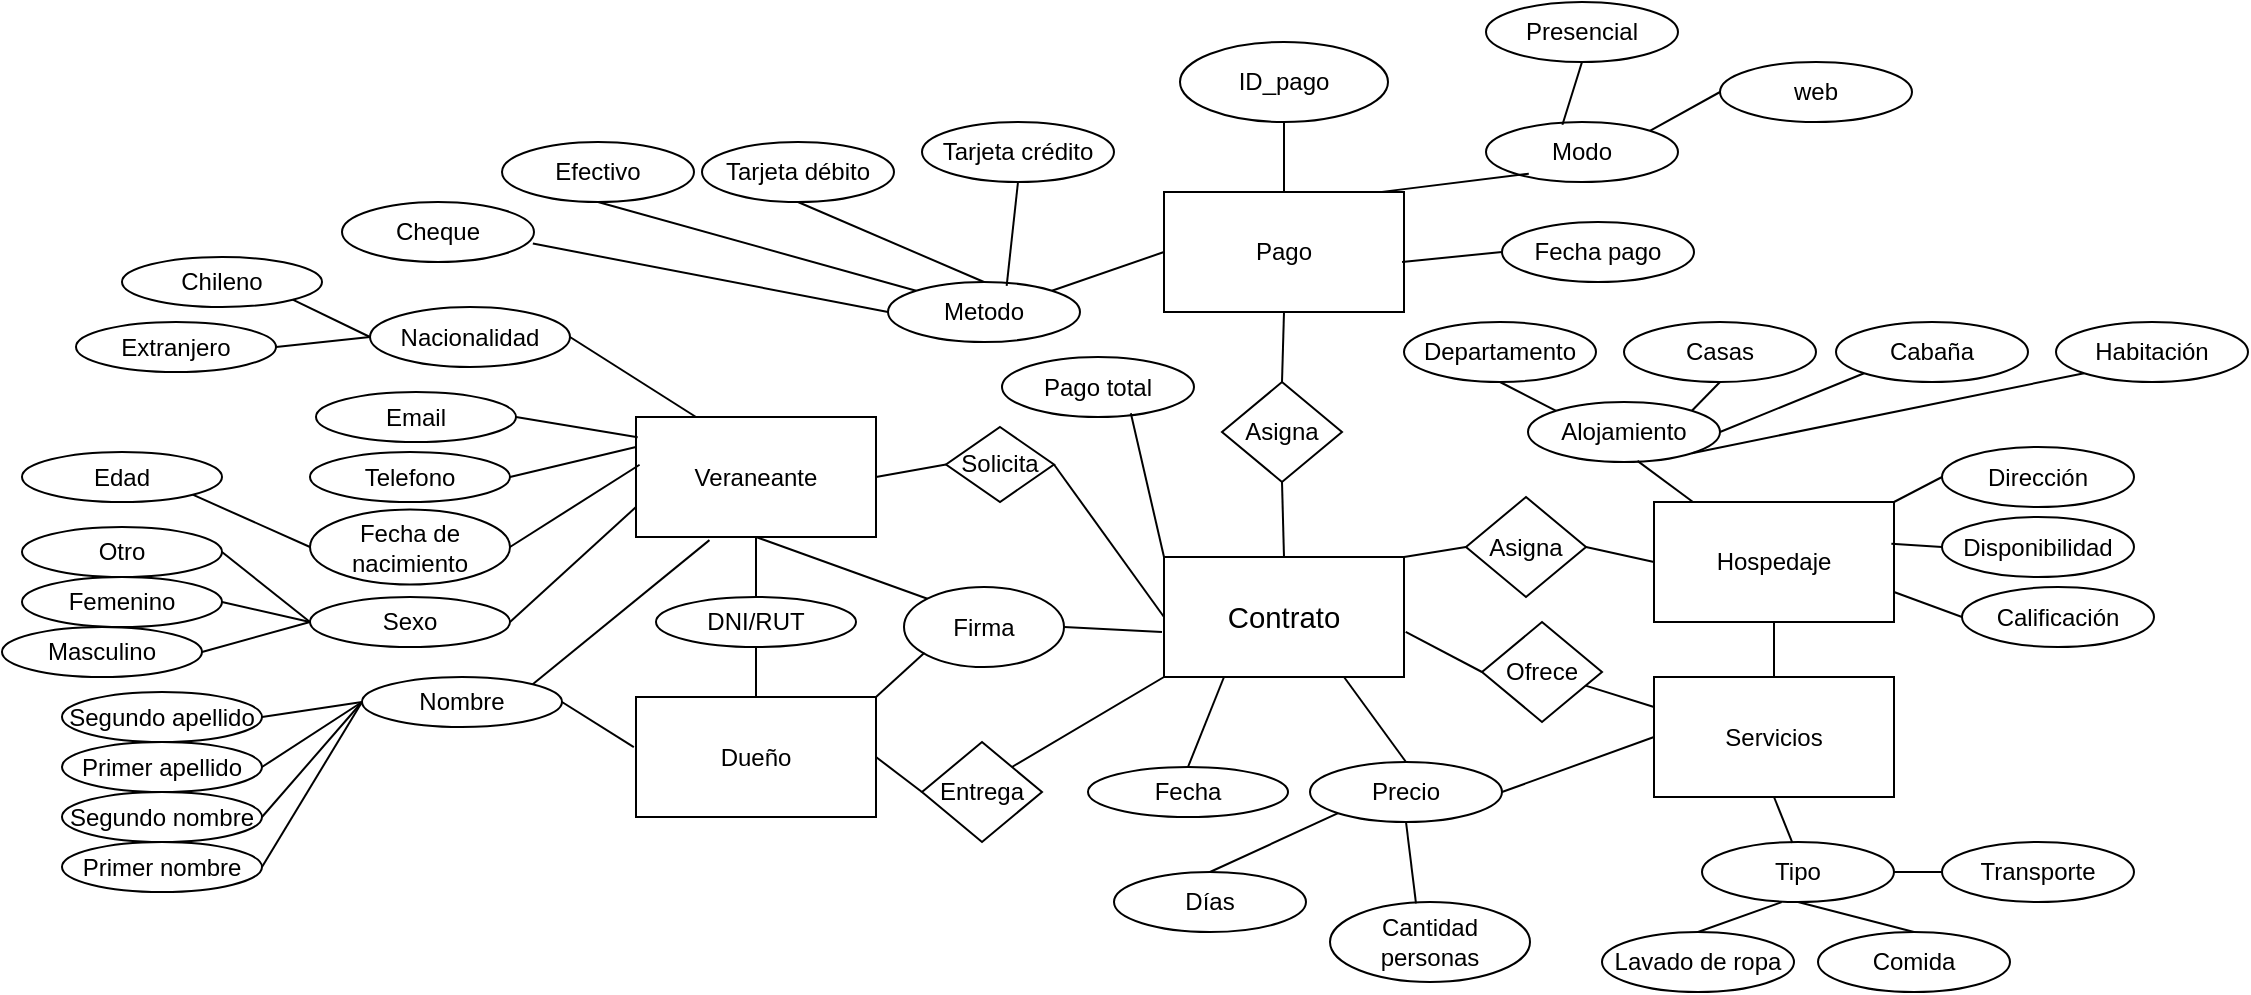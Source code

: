 <mxfile version="26.1.1">
  <diagram name="Página-1" id="SNzUYq9Q8vWgqlopcvq2">
    <mxGraphModel dx="2529" dy="628" grid="1" gridSize="10" guides="1" tooltips="1" connect="1" arrows="1" fold="1" page="1" pageScale="1" pageWidth="1169" pageHeight="827" math="0" shadow="0">
      <root>
        <mxCell id="0" />
        <mxCell id="1" parent="0" />
        <mxCell id="_hSAicKiYVdYiuDHShI0-1" value="Dueño" style="rounded=0;whiteSpace=wrap;html=1;" parent="1" vertex="1">
          <mxGeometry x="187" y="532.5" width="120" height="60" as="geometry" />
        </mxCell>
        <mxCell id="_hSAicKiYVdYiuDHShI0-2" value="&lt;span style=&quot;accent-color: auto; place-content: normal; place-items: normal; place-self: auto; alignment-baseline: auto; anchor-name: none; anchor-scope: none; animation: 0s ease 0s 1 normal none running none; animation-composition: replace; app-region: none; appearance: none; aspect-ratio: auto; backdrop-filter: none; backface-visibility: visible; background: none 0% 0% / auto repeat scroll padding-box border-box rgba(0, 0, 0, 0); background-blend-mode: normal; baseline-shift: 0px; baseline-source: auto; border-image: none 100% / 1 / 0 stretch; border-color: rgb(0, 0, 0); border-collapse: separate; border-end-end-radius: 0px; border-end-start-radius: 0px; border-width: 0px; border-style: none; border-spacing: 0px; border-start-end-radius: 0px; border-start-start-radius: 0px; border-radius: 0px; inset: auto; box-decoration-break: slice; box-shadow: none; box-sizing: content-box; break-after: auto; break-before: auto; break-inside: auto; buffered-rendering: auto; caption-side: top; caret-color: rgb(0, 0, 0); clear: none; clip: auto; clip-path: none; clip-rule: nonzero; color-interpolation: srgb; color-interpolation-filters: linearrgb; color-rendering: auto; color-scheme: normal; columns: auto; column-fill: balance; gap: normal; column-rule: 0px rgb(0, 0, 0); column-span: none; contain: none; contain-intrinsic-block-size: none; contain-intrinsic-size: none; contain-intrinsic-inline-size: none; container: none; content: normal; content-visibility: visible; counter-increment: none; counter-reset: none; counter-set: none; cursor: text; cx: 0px; cy: 0px; d: none; direction: ltr; display: inline; dominant-baseline: auto; empty-cells: show; field-sizing: fixed; fill: rgb(0, 0, 0); fill-opacity: 1; fill-rule: nonzero; filter: none; flex: 0 1 auto; flex-flow: row; float: none; flood-color: rgb(0, 0, 0); flood-opacity: 1; font-family: WordVisi_MSFontService, Arial, Arial_EmbeddedFont, Arial_MSFontService, sans-serif; font-feature-settings: normal; font-kerning: none; font-optical-sizing: auto; font-palette: normal; font-size: 14.667px; font-size-adjust: none; font-stretch: 100%; font-synthesis: weight style small-caps; font-variant-ligatures: none; font-variant-numeric: normal; font-variant-east-asian: normal; font-variant-alternates: normal; font-variant-position: normal; font-variant-emoji: normal; font-variation-settings: normal; forced-color-adjust: auto; grid-area: auto; grid: none; height: auto; hyphenate-character: auto; hyphenate-limit-chars: auto; hyphens: manual; image-orientation: from-image; image-rendering: auto; initial-letter: normal; inline-size: auto; inset-block: auto; inset-inline: auto; interpolate-size: numeric-only; isolation: auto; lighting-color: rgb(255, 255, 255); line-break: auto; line-height: 18.4px; list-style: outside none disc; margin: 0px; marker: none; mask: none; mask-type: luminance; math-depth: 0; math-shift: normal; math-style: normal; max-height: none; max-width: none; min-height: 0px; min-width: 0px; mix-blend-mode: normal; object-fit: fill; object-position: 50% 50%; object-view-box: none; offset: normal; opacity: 1; order: 0; outline: rgb(0, 0, 0) none 0px; outline-offset: 0px; overflow: visible; overflow-anchor: auto; overflow-clip-margin: 0px; overflow-wrap: break-word; overlay: none; overscroll-behavior-block: auto; overscroll-behavior-inline: auto; overscroll-behavior: auto; padding: 0px; page: auto; paint-order: normal; perspective: none; perspective-origin: 0px 0px; pointer-events: auto; position: static; position-anchor: auto; position-area: none; position-try: none; position-visibility: always; quotes: auto; r: 0px; resize: none; rotate: none; ruby-align: space-around; ruby-position: over; rx: auto; ry: auto; scale: none; scroll-behavior: auto; scroll-initial-target: none; scroll-margin-block: 0px; scroll-margin: 0px; scroll-margin-inline: 0px; scroll-padding-block: auto; scroll-padding: auto; scroll-padding-inline: auto; scroll-snap-align: none; scroll-snap-stop: normal; scroll-snap-type: none; scroll-timeline: none; scrollbar-color: auto; scrollbar-gutter: auto; scrollbar-width: auto; shape-image-threshold: 0; shape-margin: 0px; shape-outside: none; shape-rendering: auto; speak: normal; stop-color: rgb(0, 0, 0); stop-opacity: 1; stroke: none; stroke-dasharray: none; stroke-dashoffset: 0px; stroke-linecap: butt; stroke-linejoin: miter; stroke-miterlimit: 4; stroke-opacity: 1; stroke-width: 1px; tab-size: 8; table-layout: auto; text-align: left; text-align-last: auto; text-anchor: start; text-box: normal; text-combine-upright: none; text-decoration-style: solid; text-decoration-color: rgb(0, 0, 0); text-decoration-skip-ink: auto; text-emphasis: none rgb(0, 0, 0); text-emphasis-position: over; text-orientation: mixed; text-overflow: clip; text-rendering: auto; text-shadow: none; text-size-adjust: auto; text-spacing-trim: normal; text-underline-offset: auto; text-underline-position: auto; text-wrap-style: initial; timeline-scope: none; touch-action: auto; transform: none; transform-box: view-box; transform-origin: 0px 0px; transform-style: flat; transition: all; translate: none; unicode-bidi: normal; user-select: text; vector-effect: none; vertical-align: baseline; view-timeline: none; view-transition-class: none; view-transition-name: none; visibility: visible; border-block-end: 0px none rgb(0, 0, 0); border-block-start: 0px none rgb(0, 0, 0); border-inline-end: 0px none rgb(0, 0, 0); -webkit-border-image: none; border-inline-start: 0px none rgb(0, 0, 0); -webkit-box-align: stretch; -webkit-box-decoration-break: slice; -webkit-box-direction: normal; -webkit-box-flex: 0; -webkit-box-ordinal-group: 1; -webkit-box-orient: horizontal; -webkit-box-pack: start; -webkit-font-smoothing: auto; -webkit-line-break: auto; -webkit-line-clamp: none; -webkit-locale: &amp;quot;ES&amp;quot;; block-size: auto; margin-block: 0px; margin-inline: 0px; -webkit-mask-box-image-source: none; -webkit-mask-box-image-slice: 0 fill; -webkit-mask-box-image-width: auto; -webkit-mask-box-image-outset: 0; -webkit-mask-box-image-repeat: stretch; max-block-size: none; max-inline-size: none; min-block-size: 0px; min-inline-size: 0px; padding-block: 0px; padding-inline: 0px; -webkit-print-color-adjust: economy; -webkit-rtl-ordering: logical; -webkit-ruby-position: before; -webkit-tap-highlight-color: rgba(0, 0, 0, 0); -webkit-text-combine: none; -webkit-text-fill-color: rgb(0, 0, 0); -webkit-text-orientation: vertical-right; -webkit-text-security: none; -webkit-text-stroke-color: rgb(0, 0, 0); -webkit-user-drag: none; -webkit-user-modify: read-only; -webkit-writing-mode: horizontal-tb; white-space-collapse: preserve; width: auto; will-change: auto; word-break: normal; writing-mode: horizontal-tb; x: 0px; y: 0px; z-index: auto; zoom: 1;&quot; class=&quot;TextRun SCXW72867079 BCX0&quot; lang=&quot;ES&quot; data-contrast=&quot;auto&quot;&gt;&lt;span class=&quot;NormalTextRun SCXW72867079 BCX0&quot;&gt;Contrato&lt;/span&gt;&lt;/span&gt;" style="rounded=0;whiteSpace=wrap;html=1;" parent="1" vertex="1">
          <mxGeometry x="451" y="462.5" width="120" height="60" as="geometry" />
        </mxCell>
        <mxCell id="_hSAicKiYVdYiuDHShI0-3" value="Hospedaje" style="rounded=0;whiteSpace=wrap;html=1;" parent="1" vertex="1">
          <mxGeometry x="696" y="435" width="120" height="60" as="geometry" />
        </mxCell>
        <mxCell id="_hSAicKiYVdYiuDHShI0-4" value="Veraneante" style="rounded=0;whiteSpace=wrap;html=1;" parent="1" vertex="1">
          <mxGeometry x="187" y="392.5" width="120" height="60" as="geometry" />
        </mxCell>
        <mxCell id="_hSAicKiYVdYiuDHShI0-5" value="Pago" style="rounded=0;whiteSpace=wrap;html=1;" parent="1" vertex="1">
          <mxGeometry x="451" y="280" width="120" height="60" as="geometry" />
        </mxCell>
        <mxCell id="_hSAicKiYVdYiuDHShI0-6" value="Servicios" style="rounded=0;whiteSpace=wrap;html=1;" parent="1" vertex="1">
          <mxGeometry x="696" y="522.5" width="120" height="60" as="geometry" />
        </mxCell>
        <mxCell id="_hSAicKiYVdYiuDHShI0-7" value="Nacionalidad" style="ellipse;whiteSpace=wrap;html=1;" parent="1" vertex="1">
          <mxGeometry x="54" y="337.5" width="100" height="30" as="geometry" />
        </mxCell>
        <mxCell id="_hSAicKiYVdYiuDHShI0-8" value="Nombre" style="ellipse;whiteSpace=wrap;html=1;" parent="1" vertex="1">
          <mxGeometry x="50" y="522.5" width="100" height="25" as="geometry" />
        </mxCell>
        <mxCell id="_hSAicKiYVdYiuDHShI0-9" value="Chileno" style="ellipse;whiteSpace=wrap;html=1;" parent="1" vertex="1">
          <mxGeometry x="-70" y="312.5" width="100" height="25" as="geometry" />
        </mxCell>
        <mxCell id="_hSAicKiYVdYiuDHShI0-10" value="Extranjero" style="ellipse;whiteSpace=wrap;html=1;" parent="1" vertex="1">
          <mxGeometry x="-93" y="345" width="100" height="25" as="geometry" />
        </mxCell>
        <mxCell id="_hSAicKiYVdYiuDHShI0-11" value="Sexo" style="ellipse;whiteSpace=wrap;html=1;" parent="1" vertex="1">
          <mxGeometry x="24" y="482.5" width="100" height="25" as="geometry" />
        </mxCell>
        <mxCell id="_hSAicKiYVdYiuDHShI0-12" value="Fecha de nacimiento" style="ellipse;whiteSpace=wrap;html=1;" parent="1" vertex="1">
          <mxGeometry x="24" y="438.75" width="100" height="37.5" as="geometry" />
        </mxCell>
        <mxCell id="_hSAicKiYVdYiuDHShI0-13" value="Email" style="ellipse;whiteSpace=wrap;html=1;" parent="1" vertex="1">
          <mxGeometry x="27" y="380" width="100" height="25" as="geometry" />
        </mxCell>
        <mxCell id="_hSAicKiYVdYiuDHShI0-15" value="Femenino" style="ellipse;whiteSpace=wrap;html=1;" parent="1" vertex="1">
          <mxGeometry x="-120" y="472.5" width="100" height="25" as="geometry" />
        </mxCell>
        <mxCell id="_hSAicKiYVdYiuDHShI0-16" value="Masculino" style="ellipse;whiteSpace=wrap;html=1;" parent="1" vertex="1">
          <mxGeometry x="-130" y="497.5" width="100" height="25" as="geometry" />
        </mxCell>
        <mxCell id="_hSAicKiYVdYiuDHShI0-17" value="Otro" style="ellipse;whiteSpace=wrap;html=1;" parent="1" vertex="1">
          <mxGeometry x="-120" y="447.5" width="100" height="25" as="geometry" />
        </mxCell>
        <mxCell id="_hSAicKiYVdYiuDHShI0-18" value="Primer apellido" style="ellipse;whiteSpace=wrap;html=1;" parent="1" vertex="1">
          <mxGeometry x="-100" y="555" width="100" height="25" as="geometry" />
        </mxCell>
        <mxCell id="_hSAicKiYVdYiuDHShI0-19" value="Segundo apellido" style="ellipse;whiteSpace=wrap;html=1;" parent="1" vertex="1">
          <mxGeometry x="-100" y="530" width="100" height="25" as="geometry" />
        </mxCell>
        <mxCell id="_hSAicKiYVdYiuDHShI0-20" value="Segundo nombre" style="ellipse;whiteSpace=wrap;html=1;" parent="1" vertex="1">
          <mxGeometry x="-100" y="580" width="100" height="25" as="geometry" />
        </mxCell>
        <mxCell id="_hSAicKiYVdYiuDHShI0-21" value="Primer nombre" style="ellipse;whiteSpace=wrap;html=1;" parent="1" vertex="1">
          <mxGeometry x="-100" y="605" width="100" height="25" as="geometry" />
        </mxCell>
        <mxCell id="_hSAicKiYVdYiuDHShI0-22" value="Telefono" style="ellipse;whiteSpace=wrap;html=1;" parent="1" vertex="1">
          <mxGeometry x="24" y="410" width="100" height="25" as="geometry" />
        </mxCell>
        <mxCell id="_hSAicKiYVdYiuDHShI0-24" value="" style="endArrow=none;html=1;rounded=0;exitX=1;exitY=0;exitDx=0;exitDy=0;entryX=0.306;entryY=1.026;entryDx=0;entryDy=0;entryPerimeter=0;" parent="1" source="_hSAicKiYVdYiuDHShI0-8" target="_hSAicKiYVdYiuDHShI0-4" edge="1">
          <mxGeometry width="50" height="50" relative="1" as="geometry">
            <mxPoint x="407" y="452.5" as="sourcePoint" />
            <mxPoint x="457" y="402.5" as="targetPoint" />
          </mxGeometry>
        </mxCell>
        <mxCell id="_hSAicKiYVdYiuDHShI0-25" value="" style="endArrow=none;html=1;rounded=0;exitX=1;exitY=0.5;exitDx=0;exitDy=0;entryX=0;entryY=0.75;entryDx=0;entryDy=0;" parent="1" source="_hSAicKiYVdYiuDHShI0-11" target="_hSAicKiYVdYiuDHShI0-4" edge="1">
          <mxGeometry width="50" height="50" relative="1" as="geometry">
            <mxPoint x="407" y="452.5" as="sourcePoint" />
            <mxPoint x="457" y="402.5" as="targetPoint" />
          </mxGeometry>
        </mxCell>
        <mxCell id="_hSAicKiYVdYiuDHShI0-26" value="" style="endArrow=none;html=1;rounded=0;exitX=0.015;exitY=0.398;exitDx=0;exitDy=0;entryX=1;entryY=0.5;entryDx=0;entryDy=0;exitPerimeter=0;" parent="1" source="_hSAicKiYVdYiuDHShI0-4" target="_hSAicKiYVdYiuDHShI0-12" edge="1">
          <mxGeometry width="50" height="50" relative="1" as="geometry">
            <mxPoint x="407" y="452.5" as="sourcePoint" />
            <mxPoint x="457" y="402.5" as="targetPoint" />
          </mxGeometry>
        </mxCell>
        <mxCell id="_hSAicKiYVdYiuDHShI0-28" value="" style="endArrow=none;html=1;rounded=0;exitX=1;exitY=0.5;exitDx=0;exitDy=0;entryX=0;entryY=0.5;entryDx=0;entryDy=0;" parent="1" source="_hSAicKiYVdYiuDHShI0-19" target="_hSAicKiYVdYiuDHShI0-8" edge="1">
          <mxGeometry width="50" height="50" relative="1" as="geometry">
            <mxPoint x="410" y="480" as="sourcePoint" />
            <mxPoint x="460" y="430" as="targetPoint" />
          </mxGeometry>
        </mxCell>
        <mxCell id="_hSAicKiYVdYiuDHShI0-29" value="" style="endArrow=none;html=1;rounded=0;exitX=1;exitY=0.5;exitDx=0;exitDy=0;entryX=0;entryY=0.5;entryDx=0;entryDy=0;" parent="1" source="_hSAicKiYVdYiuDHShI0-18" target="_hSAicKiYVdYiuDHShI0-8" edge="1">
          <mxGeometry width="50" height="50" relative="1" as="geometry">
            <mxPoint x="410" y="480" as="sourcePoint" />
            <mxPoint x="460" y="430" as="targetPoint" />
          </mxGeometry>
        </mxCell>
        <mxCell id="_hSAicKiYVdYiuDHShI0-31" value="" style="endArrow=none;html=1;rounded=0;exitX=1;exitY=0.5;exitDx=0;exitDy=0;entryX=0;entryY=0.5;entryDx=0;entryDy=0;" parent="1" source="_hSAicKiYVdYiuDHShI0-20" target="_hSAicKiYVdYiuDHShI0-8" edge="1">
          <mxGeometry width="50" height="50" relative="1" as="geometry">
            <mxPoint x="410" y="480" as="sourcePoint" />
            <mxPoint x="10" y="520" as="targetPoint" />
          </mxGeometry>
        </mxCell>
        <mxCell id="_hSAicKiYVdYiuDHShI0-32" value="" style="endArrow=none;html=1;rounded=0;exitX=1;exitY=0.5;exitDx=0;exitDy=0;entryX=0;entryY=0.5;entryDx=0;entryDy=0;" parent="1" source="_hSAicKiYVdYiuDHShI0-21" target="_hSAicKiYVdYiuDHShI0-8" edge="1">
          <mxGeometry width="50" height="50" relative="1" as="geometry">
            <mxPoint x="410" y="480" as="sourcePoint" />
            <mxPoint x="460" y="430" as="targetPoint" />
          </mxGeometry>
        </mxCell>
        <mxCell id="_hSAicKiYVdYiuDHShI0-33" value="" style="endArrow=none;html=1;rounded=0;exitX=1;exitY=0.5;exitDx=0;exitDy=0;entryX=0;entryY=0.5;entryDx=0;entryDy=0;" parent="1" source="_hSAicKiYVdYiuDHShI0-16" target="_hSAicKiYVdYiuDHShI0-11" edge="1">
          <mxGeometry width="50" height="50" relative="1" as="geometry">
            <mxPoint x="407" y="452.5" as="sourcePoint" />
            <mxPoint x="457" y="402.5" as="targetPoint" />
          </mxGeometry>
        </mxCell>
        <mxCell id="_hSAicKiYVdYiuDHShI0-34" value="" style="endArrow=none;html=1;rounded=0;exitX=1;exitY=0.5;exitDx=0;exitDy=0;entryX=0;entryY=0.5;entryDx=0;entryDy=0;" parent="1" source="_hSAicKiYVdYiuDHShI0-15" target="_hSAicKiYVdYiuDHShI0-11" edge="1">
          <mxGeometry width="50" height="50" relative="1" as="geometry">
            <mxPoint x="407" y="452.5" as="sourcePoint" />
            <mxPoint x="457" y="402.5" as="targetPoint" />
          </mxGeometry>
        </mxCell>
        <mxCell id="_hSAicKiYVdYiuDHShI0-35" value="" style="endArrow=none;html=1;rounded=0;exitX=1;exitY=0.5;exitDx=0;exitDy=0;entryX=0;entryY=0.5;entryDx=0;entryDy=0;" parent="1" source="_hSAicKiYVdYiuDHShI0-17" target="_hSAicKiYVdYiuDHShI0-11" edge="1">
          <mxGeometry width="50" height="50" relative="1" as="geometry">
            <mxPoint x="407" y="452.5" as="sourcePoint" />
            <mxPoint x="-3" y="442.5" as="targetPoint" />
          </mxGeometry>
        </mxCell>
        <mxCell id="_hSAicKiYVdYiuDHShI0-36" value="" style="endArrow=none;html=1;rounded=0;exitX=1;exitY=0.5;exitDx=0;exitDy=0;entryX=0;entryY=0.25;entryDx=0;entryDy=0;" parent="1" source="_hSAicKiYVdYiuDHShI0-22" target="_hSAicKiYVdYiuDHShI0-4" edge="1">
          <mxGeometry width="50" height="50" relative="1" as="geometry">
            <mxPoint x="407" y="452.5" as="sourcePoint" />
            <mxPoint x="457" y="402.5" as="targetPoint" />
          </mxGeometry>
        </mxCell>
        <mxCell id="_hSAicKiYVdYiuDHShI0-39" value="" style="endArrow=none;html=1;rounded=0;exitX=1;exitY=0.5;exitDx=0;exitDy=0;entryX=0.007;entryY=0.168;entryDx=0;entryDy=0;entryPerimeter=0;" parent="1" source="_hSAicKiYVdYiuDHShI0-13" target="_hSAicKiYVdYiuDHShI0-4" edge="1">
          <mxGeometry width="50" height="50" relative="1" as="geometry">
            <mxPoint x="407" y="452.5" as="sourcePoint" />
            <mxPoint x="457" y="402.5" as="targetPoint" />
          </mxGeometry>
        </mxCell>
        <mxCell id="_hSAicKiYVdYiuDHShI0-63" value="Efectivo" style="ellipse;whiteSpace=wrap;html=1;" parent="1" vertex="1">
          <mxGeometry x="120" y="255" width="96" height="30" as="geometry" />
        </mxCell>
        <mxCell id="_hSAicKiYVdYiuDHShI0-64" value="Tarjeta débito" style="ellipse;whiteSpace=wrap;html=1;" parent="1" vertex="1">
          <mxGeometry x="220" y="255" width="96" height="30" as="geometry" />
        </mxCell>
        <mxCell id="_hSAicKiYVdYiuDHShI0-65" value="Tarjeta crédito" style="ellipse;whiteSpace=wrap;html=1;" parent="1" vertex="1">
          <mxGeometry x="330" y="245" width="96" height="30" as="geometry" />
        </mxCell>
        <mxCell id="_hSAicKiYVdYiuDHShI0-66" value="Metodo" style="ellipse;whiteSpace=wrap;html=1;" parent="1" vertex="1">
          <mxGeometry x="313" y="325" width="96" height="30" as="geometry" />
        </mxCell>
        <mxCell id="_hSAicKiYVdYiuDHShI0-67" value="Modo" style="ellipse;whiteSpace=wrap;html=1;" parent="1" vertex="1">
          <mxGeometry x="612" y="245" width="96" height="30" as="geometry" />
        </mxCell>
        <mxCell id="_hSAicKiYVdYiuDHShI0-68" value="Presencial" style="ellipse;whiteSpace=wrap;html=1;" parent="1" vertex="1">
          <mxGeometry x="612" y="185" width="96" height="30" as="geometry" />
        </mxCell>
        <mxCell id="_hSAicKiYVdYiuDHShI0-69" value="web" style="ellipse;whiteSpace=wrap;html=1;" parent="1" vertex="1">
          <mxGeometry x="729" y="215" width="96" height="30" as="geometry" />
        </mxCell>
        <mxCell id="_hSAicKiYVdYiuDHShI0-71" value="" style="endArrow=none;html=1;rounded=0;entryX=0;entryY=0.5;entryDx=0;entryDy=0;exitX=1;exitY=0;exitDx=0;exitDy=0;" parent="1" source="_hSAicKiYVdYiuDHShI0-66" target="_hSAicKiYVdYiuDHShI0-5" edge="1">
          <mxGeometry width="50" height="50" relative="1" as="geometry">
            <mxPoint x="461" y="360" as="sourcePoint" />
            <mxPoint x="451" y="290" as="targetPoint" />
          </mxGeometry>
        </mxCell>
        <mxCell id="_hSAicKiYVdYiuDHShI0-72" value="" style="endArrow=none;html=1;rounded=0;entryX=0;entryY=0;entryDx=0;entryDy=0;exitX=0.5;exitY=1;exitDx=0;exitDy=0;" parent="1" source="_hSAicKiYVdYiuDHShI0-63" target="_hSAicKiYVdYiuDHShI0-66" edge="1">
          <mxGeometry width="50" height="50" relative="1" as="geometry">
            <mxPoint x="240" y="365" as="sourcePoint" />
            <mxPoint x="290" y="315" as="targetPoint" />
          </mxGeometry>
        </mxCell>
        <mxCell id="_hSAicKiYVdYiuDHShI0-73" value="" style="endArrow=none;html=1;rounded=0;entryX=0.5;entryY=0;entryDx=0;entryDy=0;exitX=0.5;exitY=1;exitDx=0;exitDy=0;" parent="1" source="_hSAicKiYVdYiuDHShI0-64" target="_hSAicKiYVdYiuDHShI0-66" edge="1">
          <mxGeometry width="50" height="50" relative="1" as="geometry">
            <mxPoint x="344" y="250" as="sourcePoint" />
            <mxPoint x="434" y="315" as="targetPoint" />
          </mxGeometry>
        </mxCell>
        <mxCell id="_hSAicKiYVdYiuDHShI0-74" value="" style="endArrow=none;html=1;rounded=0;entryX=0.618;entryY=0.065;entryDx=0;entryDy=0;exitX=0.5;exitY=1;exitDx=0;exitDy=0;entryPerimeter=0;" parent="1" source="_hSAicKiYVdYiuDHShI0-65" target="_hSAicKiYVdYiuDHShI0-66" edge="1">
          <mxGeometry width="50" height="50" relative="1" as="geometry">
            <mxPoint x="464" y="265" as="sourcePoint" />
            <mxPoint x="478" y="325" as="targetPoint" />
          </mxGeometry>
        </mxCell>
        <mxCell id="_hSAicKiYVdYiuDHShI0-75" value="" style="endArrow=none;html=1;rounded=0;entryX=0.908;entryY=-0.001;entryDx=0;entryDy=0;exitX=0.223;exitY=0.861;exitDx=0;exitDy=0;entryPerimeter=0;exitPerimeter=0;" parent="1" source="_hSAicKiYVdYiuDHShI0-67" target="_hSAicKiYVdYiuDHShI0-5" edge="1">
          <mxGeometry width="50" height="50" relative="1" as="geometry">
            <mxPoint x="521" y="360" as="sourcePoint" />
            <mxPoint x="571" y="260" as="targetPoint" />
          </mxGeometry>
        </mxCell>
        <mxCell id="_hSAicKiYVdYiuDHShI0-76" value="" style="endArrow=none;html=1;rounded=0;entryX=0.5;entryY=1;entryDx=0;entryDy=0;exitX=0.398;exitY=0.045;exitDx=0;exitDy=0;exitPerimeter=0;" parent="1" source="_hSAicKiYVdYiuDHShI0-67" target="_hSAicKiYVdYiuDHShI0-68" edge="1">
          <mxGeometry width="50" height="50" relative="1" as="geometry">
            <mxPoint x="669" y="200" as="sourcePoint" />
            <mxPoint x="601" y="210" as="targetPoint" />
          </mxGeometry>
        </mxCell>
        <mxCell id="_hSAicKiYVdYiuDHShI0-77" value="" style="endArrow=none;html=1;rounded=0;entryX=0;entryY=0.5;entryDx=0;entryDy=0;exitX=1;exitY=0;exitDx=0;exitDy=0;" parent="1" source="_hSAicKiYVdYiuDHShI0-67" target="_hSAicKiYVdYiuDHShI0-69" edge="1">
          <mxGeometry width="50" height="50" relative="1" as="geometry">
            <mxPoint x="681" y="225" as="sourcePoint" />
            <mxPoint x="669" y="190" as="targetPoint" />
          </mxGeometry>
        </mxCell>
        <mxCell id="_hSAicKiYVdYiuDHShI0-79" value="Cheque" style="ellipse;whiteSpace=wrap;html=1;" parent="1" vertex="1">
          <mxGeometry x="40" y="285" width="96" height="30" as="geometry" />
        </mxCell>
        <mxCell id="_hSAicKiYVdYiuDHShI0-80" value="ID_pago" style="ellipse;whiteSpace=wrap;html=1;" parent="1" vertex="1">
          <mxGeometry x="459" y="205" width="104" height="40" as="geometry" />
        </mxCell>
        <mxCell id="_hSAicKiYVdYiuDHShI0-81" value="" style="endArrow=none;html=1;rounded=0;entryX=0.5;entryY=1;entryDx=0;entryDy=0;exitX=0.5;exitY=0;exitDx=0;exitDy=0;" parent="1" source="_hSAicKiYVdYiuDHShI0-5" target="_hSAicKiYVdYiuDHShI0-80" edge="1">
          <mxGeometry width="50" height="50" relative="1" as="geometry">
            <mxPoint x="511" y="260" as="sourcePoint" />
            <mxPoint x="571" y="240" as="targetPoint" />
          </mxGeometry>
        </mxCell>
        <mxCell id="_hSAicKiYVdYiuDHShI0-82" value="Fecha pago" style="ellipse;whiteSpace=wrap;html=1;" parent="1" vertex="1">
          <mxGeometry x="620" y="295" width="96" height="30" as="geometry" />
        </mxCell>
        <mxCell id="_hSAicKiYVdYiuDHShI0-83" value="" style="endArrow=none;html=1;rounded=0;entryX=0.992;entryY=0.583;entryDx=0;entryDy=0;exitX=0;exitY=0.5;exitDx=0;exitDy=0;entryPerimeter=0;" parent="1" source="_hSAicKiYVdYiuDHShI0-82" target="_hSAicKiYVdYiuDHShI0-5" edge="1">
          <mxGeometry width="50" height="50" relative="1" as="geometry">
            <mxPoint x="671" y="245" as="sourcePoint" />
            <mxPoint x="571" y="290" as="targetPoint" />
          </mxGeometry>
        </mxCell>
        <mxCell id="_hSAicKiYVdYiuDHShI0-84" value="" style="endArrow=none;html=1;rounded=0;exitX=0.994;exitY=0.692;exitDx=0;exitDy=0;exitPerimeter=0;entryX=0;entryY=0.5;entryDx=0;entryDy=0;" parent="1" source="_hSAicKiYVdYiuDHShI0-79" target="_hSAicKiYVdYiuDHShI0-66" edge="1">
          <mxGeometry width="50" height="50" relative="1" as="geometry">
            <mxPoint x="473" y="385" as="sourcePoint" />
            <mxPoint x="523" y="335" as="targetPoint" />
          </mxGeometry>
        </mxCell>
        <mxCell id="_hSAicKiYVdYiuDHShI0-89" value="Asigna" style="rhombus;whiteSpace=wrap;html=1;" parent="1" vertex="1">
          <mxGeometry x="480" y="375" width="60" height="50" as="geometry" />
        </mxCell>
        <mxCell id="_hSAicKiYVdYiuDHShI0-90" value="" style="endArrow=none;html=1;rounded=0;entryX=0.5;entryY=1;entryDx=0;entryDy=0;exitX=0.5;exitY=0;exitDx=0;exitDy=0;" parent="1" source="_hSAicKiYVdYiuDHShI0-2" target="_hSAicKiYVdYiuDHShI0-89" edge="1">
          <mxGeometry width="50" height="50" relative="1" as="geometry">
            <mxPoint x="400" y="540" as="sourcePoint" />
            <mxPoint x="200" y="500" as="targetPoint" />
          </mxGeometry>
        </mxCell>
        <mxCell id="_hSAicKiYVdYiuDHShI0-91" value="" style="endArrow=none;html=1;rounded=0;exitX=0.5;exitY=0;exitDx=0;exitDy=0;entryX=0.5;entryY=1;entryDx=0;entryDy=0;" parent="1" source="_hSAicKiYVdYiuDHShI0-89" target="_hSAicKiYVdYiuDHShI0-5" edge="1">
          <mxGeometry width="50" height="50" relative="1" as="geometry">
            <mxPoint x="406" y="550" as="sourcePoint" />
            <mxPoint x="390" y="370" as="targetPoint" />
          </mxGeometry>
        </mxCell>
        <mxCell id="_hSAicKiYVdYiuDHShI0-92" value="Solicita" style="rhombus;whiteSpace=wrap;html=1;" parent="1" vertex="1">
          <mxGeometry x="342" y="397.5" width="54" height="37.5" as="geometry" />
        </mxCell>
        <mxCell id="_hSAicKiYVdYiuDHShI0-93" value="" style="endArrow=none;html=1;rounded=0;exitX=1;exitY=0.5;exitDx=0;exitDy=0;entryX=0;entryY=0.5;entryDx=0;entryDy=0;" parent="1" source="_hSAicKiYVdYiuDHShI0-92" target="_hSAicKiYVdYiuDHShI0-2" edge="1">
          <mxGeometry width="50" height="50" relative="1" as="geometry">
            <mxPoint x="460" y="500" as="sourcePoint" />
            <mxPoint x="510" y="450" as="targetPoint" />
          </mxGeometry>
        </mxCell>
        <mxCell id="_hSAicKiYVdYiuDHShI0-94" value="" style="endArrow=none;html=1;rounded=0;exitX=1;exitY=0.5;exitDx=0;exitDy=0;entryX=0;entryY=0.5;entryDx=0;entryDy=0;" parent="1" source="_hSAicKiYVdYiuDHShI0-4" target="_hSAicKiYVdYiuDHShI0-92" edge="1">
          <mxGeometry width="50" height="50" relative="1" as="geometry">
            <mxPoint x="460" y="500" as="sourcePoint" />
            <mxPoint x="510" y="450" as="targetPoint" />
          </mxGeometry>
        </mxCell>
        <mxCell id="_hSAicKiYVdYiuDHShI0-95" value="Firma" style="ellipse;whiteSpace=wrap;html=1;" parent="1" vertex="1">
          <mxGeometry x="321" y="477.5" width="80" height="40" as="geometry" />
        </mxCell>
        <mxCell id="_hSAicKiYVdYiuDHShI0-96" value="" style="endArrow=none;html=1;rounded=0;entryX=1;entryY=0;entryDx=0;entryDy=0;exitX=0.128;exitY=0.821;exitDx=0;exitDy=0;exitPerimeter=0;" parent="1" source="_hSAicKiYVdYiuDHShI0-95" target="_hSAicKiYVdYiuDHShI0-1" edge="1">
          <mxGeometry width="50" height="50" relative="1" as="geometry">
            <mxPoint x="333" y="509" as="sourcePoint" />
            <mxPoint x="510" y="450" as="targetPoint" />
          </mxGeometry>
        </mxCell>
        <mxCell id="_hSAicKiYVdYiuDHShI0-97" value="" style="endArrow=none;html=1;rounded=0;exitX=0.5;exitY=1;exitDx=0;exitDy=0;entryX=0;entryY=0;entryDx=0;entryDy=0;" parent="1" source="_hSAicKiYVdYiuDHShI0-4" target="_hSAicKiYVdYiuDHShI0-95" edge="1">
          <mxGeometry width="50" height="50" relative="1" as="geometry">
            <mxPoint x="188" y="517.5" as="sourcePoint" />
            <mxPoint x="357" y="490" as="targetPoint" />
          </mxGeometry>
        </mxCell>
        <mxCell id="_hSAicKiYVdYiuDHShI0-98" value="" style="endArrow=none;html=1;rounded=0;exitX=1;exitY=0.5;exitDx=0;exitDy=0;" parent="1" source="_hSAicKiYVdYiuDHShI0-95" edge="1">
          <mxGeometry width="50" height="50" relative="1" as="geometry">
            <mxPoint x="460" y="500" as="sourcePoint" />
            <mxPoint x="450" y="500" as="targetPoint" />
          </mxGeometry>
        </mxCell>
        <mxCell id="_hSAicKiYVdYiuDHShI0-105" value="" style="endArrow=none;html=1;rounded=0;exitX=1;exitY=0.5;exitDx=0;exitDy=0;entryX=-0.009;entryY=0.418;entryDx=0;entryDy=0;entryPerimeter=0;" parent="1" source="_hSAicKiYVdYiuDHShI0-8" target="_hSAicKiYVdYiuDHShI0-1" edge="1">
          <mxGeometry width="50" height="50" relative="1" as="geometry">
            <mxPoint x="287" y="462.5" as="sourcePoint" />
            <mxPoint x="337" y="412.5" as="targetPoint" />
          </mxGeometry>
        </mxCell>
        <mxCell id="_hSAicKiYVdYiuDHShI0-107" value="DNI/RUT" style="ellipse;whiteSpace=wrap;html=1;" parent="1" vertex="1">
          <mxGeometry x="197" y="482.5" width="100" height="25" as="geometry" />
        </mxCell>
        <mxCell id="_hSAicKiYVdYiuDHShI0-108" value="" style="endArrow=none;html=1;rounded=0;exitX=0.5;exitY=0;exitDx=0;exitDy=0;entryX=0.5;entryY=1;entryDx=0;entryDy=0;" parent="1" source="_hSAicKiYVdYiuDHShI0-107" target="_hSAicKiYVdYiuDHShI0-4" edge="1">
          <mxGeometry width="50" height="50" relative="1" as="geometry">
            <mxPoint x="287" y="462.5" as="sourcePoint" />
            <mxPoint x="337" y="412.5" as="targetPoint" />
          </mxGeometry>
        </mxCell>
        <mxCell id="_hSAicKiYVdYiuDHShI0-109" value="" style="endArrow=none;html=1;rounded=0;exitX=0.5;exitY=0;exitDx=0;exitDy=0;entryX=0.5;entryY=1;entryDx=0;entryDy=0;" parent="1" source="_hSAicKiYVdYiuDHShI0-1" target="_hSAicKiYVdYiuDHShI0-107" edge="1">
          <mxGeometry width="50" height="50" relative="1" as="geometry">
            <mxPoint x="287" y="462.5" as="sourcePoint" />
            <mxPoint x="337" y="412.5" as="targetPoint" />
          </mxGeometry>
        </mxCell>
        <mxCell id="_hSAicKiYVdYiuDHShI0-110" value="" style="endArrow=none;html=1;rounded=0;entryX=1;entryY=1;entryDx=0;entryDy=0;exitX=0;exitY=0.5;exitDx=0;exitDy=0;" parent="1" source="_hSAicKiYVdYiuDHShI0-7" target="_hSAicKiYVdYiuDHShI0-9" edge="1">
          <mxGeometry width="50" height="50" relative="1" as="geometry">
            <mxPoint x="287" y="462.5" as="sourcePoint" />
            <mxPoint x="337" y="412.5" as="targetPoint" />
            <Array as="points" />
          </mxGeometry>
        </mxCell>
        <mxCell id="_hSAicKiYVdYiuDHShI0-111" value="" style="endArrow=none;html=1;rounded=0;entryX=1;entryY=0.5;entryDx=0;entryDy=0;exitX=0;exitY=0.5;exitDx=0;exitDy=0;" parent="1" source="_hSAicKiYVdYiuDHShI0-7" target="_hSAicKiYVdYiuDHShI0-10" edge="1">
          <mxGeometry width="50" height="50" relative="1" as="geometry">
            <mxPoint x="287" y="462.5" as="sourcePoint" />
            <mxPoint x="337" y="412.5" as="targetPoint" />
          </mxGeometry>
        </mxCell>
        <mxCell id="_hSAicKiYVdYiuDHShI0-112" value="" style="endArrow=none;html=1;rounded=0;entryX=1;entryY=0.5;entryDx=0;entryDy=0;exitX=0.25;exitY=0;exitDx=0;exitDy=0;" parent="1" source="_hSAicKiYVdYiuDHShI0-4" target="_hSAicKiYVdYiuDHShI0-7" edge="1">
          <mxGeometry width="50" height="50" relative="1" as="geometry">
            <mxPoint x="297" y="372.5" as="sourcePoint" />
            <mxPoint x="160.0" y="267.5" as="targetPoint" />
          </mxGeometry>
        </mxCell>
        <mxCell id="_hSAicKiYVdYiuDHShI0-113" value="Días" style="ellipse;whiteSpace=wrap;html=1;" parent="1" vertex="1">
          <mxGeometry x="426" y="620" width="96" height="30" as="geometry" />
        </mxCell>
        <mxCell id="_hSAicKiYVdYiuDHShI0-114" value="Cantidad personas" style="ellipse;whiteSpace=wrap;html=1;" parent="1" vertex="1">
          <mxGeometry x="534" y="635" width="100" height="40" as="geometry" />
        </mxCell>
        <mxCell id="_hSAicKiYVdYiuDHShI0-115" value="Fecha" style="ellipse;whiteSpace=wrap;html=1;" parent="1" vertex="1">
          <mxGeometry x="413" y="567.5" width="100" height="25" as="geometry" />
        </mxCell>
        <mxCell id="_hSAicKiYVdYiuDHShI0-116" value="Precio" style="ellipse;whiteSpace=wrap;html=1;" parent="1" vertex="1">
          <mxGeometry x="524" y="565" width="96" height="30" as="geometry" />
        </mxCell>
        <mxCell id="_hSAicKiYVdYiuDHShI0-117" value="Entrega" style="rhombus;whiteSpace=wrap;html=1;" parent="1" vertex="1">
          <mxGeometry x="330" y="555" width="60" height="50" as="geometry" />
        </mxCell>
        <mxCell id="_hSAicKiYVdYiuDHShI0-118" value="" style="endArrow=none;html=1;rounded=0;exitX=1;exitY=0.5;exitDx=0;exitDy=0;entryX=0;entryY=0.5;entryDx=0;entryDy=0;" parent="1" source="_hSAicKiYVdYiuDHShI0-1" target="_hSAicKiYVdYiuDHShI0-117" edge="1">
          <mxGeometry width="50" height="50" relative="1" as="geometry">
            <mxPoint x="350" y="540" as="sourcePoint" />
            <mxPoint x="400" y="490" as="targetPoint" />
          </mxGeometry>
        </mxCell>
        <mxCell id="_hSAicKiYVdYiuDHShI0-120" value="" style="endArrow=none;html=1;rounded=0;entryX=0;entryY=1;entryDx=0;entryDy=0;exitX=1;exitY=0;exitDx=0;exitDy=0;" parent="1" source="_hSAicKiYVdYiuDHShI0-117" target="_hSAicKiYVdYiuDHShI0-2" edge="1">
          <mxGeometry width="50" height="50" relative="1" as="geometry">
            <mxPoint x="350" y="540" as="sourcePoint" />
            <mxPoint x="400" y="490" as="targetPoint" />
          </mxGeometry>
        </mxCell>
        <mxCell id="_hSAicKiYVdYiuDHShI0-121" value="Pago total" style="ellipse;whiteSpace=wrap;html=1;" parent="1" vertex="1">
          <mxGeometry x="370" y="362.5" width="96" height="30" as="geometry" />
        </mxCell>
        <mxCell id="_hSAicKiYVdYiuDHShI0-122" value="" style="endArrow=none;html=1;rounded=0;entryX=0.671;entryY=0.937;entryDx=0;entryDy=0;entryPerimeter=0;exitX=0;exitY=0;exitDx=0;exitDy=0;" parent="1" source="_hSAicKiYVdYiuDHShI0-2" target="_hSAicKiYVdYiuDHShI0-121" edge="1">
          <mxGeometry width="50" height="50" relative="1" as="geometry">
            <mxPoint x="290" y="490" as="sourcePoint" />
            <mxPoint x="340" y="440" as="targetPoint" />
          </mxGeometry>
        </mxCell>
        <mxCell id="_hSAicKiYVdYiuDHShI0-123" value="" style="endArrow=none;html=1;rounded=0;entryX=0.25;entryY=1;entryDx=0;entryDy=0;exitX=0.5;exitY=0;exitDx=0;exitDy=0;" parent="1" source="_hSAicKiYVdYiuDHShI0-115" target="_hSAicKiYVdYiuDHShI0-2" edge="1">
          <mxGeometry width="50" height="50" relative="1" as="geometry">
            <mxPoint x="290" y="490" as="sourcePoint" />
            <mxPoint x="340" y="440" as="targetPoint" />
          </mxGeometry>
        </mxCell>
        <mxCell id="_hSAicKiYVdYiuDHShI0-124" value="" style="endArrow=none;html=1;rounded=0;exitX=0.5;exitY=0;exitDx=0;exitDy=0;entryX=0;entryY=1;entryDx=0;entryDy=0;" parent="1" source="_hSAicKiYVdYiuDHShI0-113" target="_hSAicKiYVdYiuDHShI0-116" edge="1">
          <mxGeometry width="50" height="50" relative="1" as="geometry">
            <mxPoint x="290" y="490" as="sourcePoint" />
            <mxPoint x="340" y="440" as="targetPoint" />
          </mxGeometry>
        </mxCell>
        <mxCell id="_hSAicKiYVdYiuDHShI0-125" value="" style="endArrow=none;html=1;rounded=0;entryX=0.5;entryY=1;entryDx=0;entryDy=0;exitX=0.43;exitY=0.017;exitDx=0;exitDy=0;exitPerimeter=0;" parent="1" source="_hSAicKiYVdYiuDHShI0-114" target="_hSAicKiYVdYiuDHShI0-116" edge="1">
          <mxGeometry width="50" height="50" relative="1" as="geometry">
            <mxPoint x="290" y="490" as="sourcePoint" />
            <mxPoint x="340" y="440" as="targetPoint" />
          </mxGeometry>
        </mxCell>
        <mxCell id="_hSAicKiYVdYiuDHShI0-126" value="" style="endArrow=none;html=1;rounded=0;entryX=0;entryY=0.5;entryDx=0;entryDy=0;exitX=1;exitY=0.5;exitDx=0;exitDy=0;" parent="1" source="_hSAicKiYVdYiuDHShI0-116" target="_hSAicKiYVdYiuDHShI0-6" edge="1">
          <mxGeometry width="50" height="50" relative="1" as="geometry">
            <mxPoint x="290" y="490" as="sourcePoint" />
            <mxPoint x="340" y="440" as="targetPoint" />
          </mxGeometry>
        </mxCell>
        <mxCell id="_hSAicKiYVdYiuDHShI0-129" value="" style="endArrow=none;html=1;rounded=0;entryX=0.5;entryY=1;entryDx=0;entryDy=0;" parent="1" source="_hSAicKiYVdYiuDHShI0-6" target="_hSAicKiYVdYiuDHShI0-3" edge="1">
          <mxGeometry width="50" height="50" relative="1" as="geometry">
            <mxPoint x="290" y="490" as="sourcePoint" />
            <mxPoint x="340" y="440" as="targetPoint" />
          </mxGeometry>
        </mxCell>
        <mxCell id="_hSAicKiYVdYiuDHShI0-130" value="" style="endArrow=none;html=1;rounded=0;entryX=0.75;entryY=1;entryDx=0;entryDy=0;exitX=0.5;exitY=0;exitDx=0;exitDy=0;" parent="1" source="_hSAicKiYVdYiuDHShI0-116" target="_hSAicKiYVdYiuDHShI0-2" edge="1">
          <mxGeometry width="50" height="50" relative="1" as="geometry">
            <mxPoint x="290" y="490" as="sourcePoint" />
            <mxPoint x="340" y="440" as="targetPoint" />
          </mxGeometry>
        </mxCell>
        <mxCell id="_hSAicKiYVdYiuDHShI0-132" value="Asigna" style="rhombus;whiteSpace=wrap;html=1;" parent="1" vertex="1">
          <mxGeometry x="602" y="432.5" width="60" height="50" as="geometry" />
        </mxCell>
        <mxCell id="_hSAicKiYVdYiuDHShI0-133" value="" style="endArrow=none;html=1;rounded=0;entryX=0;entryY=0.5;entryDx=0;entryDy=0;exitX=1;exitY=0;exitDx=0;exitDy=0;" parent="1" source="_hSAicKiYVdYiuDHShI0-2" target="_hSAicKiYVdYiuDHShI0-132" edge="1">
          <mxGeometry width="50" height="50" relative="1" as="geometry">
            <mxPoint x="290" y="490" as="sourcePoint" />
            <mxPoint x="340" y="440" as="targetPoint" />
          </mxGeometry>
        </mxCell>
        <mxCell id="_hSAicKiYVdYiuDHShI0-134" value="" style="endArrow=none;html=1;rounded=0;entryX=0;entryY=0.5;entryDx=0;entryDy=0;exitX=1;exitY=0.5;exitDx=0;exitDy=0;" parent="1" source="_hSAicKiYVdYiuDHShI0-132" target="_hSAicKiYVdYiuDHShI0-3" edge="1">
          <mxGeometry width="50" height="50" relative="1" as="geometry">
            <mxPoint x="290" y="490" as="sourcePoint" />
            <mxPoint x="340" y="440" as="targetPoint" />
          </mxGeometry>
        </mxCell>
        <mxCell id="_hSAicKiYVdYiuDHShI0-135" value="Ofrece" style="rhombus;whiteSpace=wrap;html=1;" parent="1" vertex="1">
          <mxGeometry x="610" y="495" width="60" height="50" as="geometry" />
        </mxCell>
        <mxCell id="_hSAicKiYVdYiuDHShI0-136" value="" style="endArrow=none;html=1;rounded=0;entryX=1.007;entryY=0.624;entryDx=0;entryDy=0;entryPerimeter=0;exitX=0;exitY=0.5;exitDx=0;exitDy=0;" parent="1" source="_hSAicKiYVdYiuDHShI0-135" target="_hSAicKiYVdYiuDHShI0-2" edge="1">
          <mxGeometry width="50" height="50" relative="1" as="geometry">
            <mxPoint x="290" y="490" as="sourcePoint" />
            <mxPoint x="340" y="440" as="targetPoint" />
          </mxGeometry>
        </mxCell>
        <mxCell id="_hSAicKiYVdYiuDHShI0-137" value="" style="endArrow=none;html=1;rounded=0;entryX=0;entryY=0.25;entryDx=0;entryDy=0;" parent="1" source="_hSAicKiYVdYiuDHShI0-135" target="_hSAicKiYVdYiuDHShI0-6" edge="1">
          <mxGeometry width="50" height="50" relative="1" as="geometry">
            <mxPoint x="290" y="490" as="sourcePoint" />
            <mxPoint x="340" y="440" as="targetPoint" />
          </mxGeometry>
        </mxCell>
        <mxCell id="_hSAicKiYVdYiuDHShI0-147" value="Alojamiento" style="ellipse;whiteSpace=wrap;html=1;" parent="1" vertex="1">
          <mxGeometry x="633" y="385" width="96" height="30" as="geometry" />
        </mxCell>
        <mxCell id="_hSAicKiYVdYiuDHShI0-148" value="Cabaña" style="ellipse;whiteSpace=wrap;html=1;" parent="1" vertex="1">
          <mxGeometry x="787" y="345" width="96" height="30" as="geometry" />
        </mxCell>
        <mxCell id="_hSAicKiYVdYiuDHShI0-149" value="Casas" style="ellipse;whiteSpace=wrap;html=1;" parent="1" vertex="1">
          <mxGeometry x="681" y="345" width="96" height="30" as="geometry" />
        </mxCell>
        <mxCell id="_hSAicKiYVdYiuDHShI0-150" value="Departamento" style="ellipse;whiteSpace=wrap;html=1;" parent="1" vertex="1">
          <mxGeometry x="571" y="345" width="96" height="30" as="geometry" />
        </mxCell>
        <mxCell id="_hSAicKiYVdYiuDHShI0-151" value="" style="endArrow=none;html=1;rounded=0;exitX=0;exitY=0;exitDx=0;exitDy=0;entryX=0.5;entryY=1;entryDx=0;entryDy=0;" parent="1" source="_hSAicKiYVdYiuDHShI0-147" target="_hSAicKiYVdYiuDHShI0-150" edge="1">
          <mxGeometry width="50" height="50" relative="1" as="geometry">
            <mxPoint x="721" y="365" as="sourcePoint" />
            <mxPoint x="771" y="315" as="targetPoint" />
          </mxGeometry>
        </mxCell>
        <mxCell id="_hSAicKiYVdYiuDHShI0-152" value="" style="endArrow=none;html=1;rounded=0;exitX=0.5;exitY=1;exitDx=0;exitDy=0;entryX=1;entryY=0;entryDx=0;entryDy=0;" parent="1" source="_hSAicKiYVdYiuDHShI0-149" target="_hSAicKiYVdYiuDHShI0-147" edge="1">
          <mxGeometry width="50" height="50" relative="1" as="geometry">
            <mxPoint x="721" y="365" as="sourcePoint" />
            <mxPoint x="771" y="315" as="targetPoint" />
          </mxGeometry>
        </mxCell>
        <mxCell id="_hSAicKiYVdYiuDHShI0-153" value="" style="endArrow=none;html=1;rounded=0;exitX=0;exitY=1;exitDx=0;exitDy=0;entryX=1;entryY=0.5;entryDx=0;entryDy=0;" parent="1" source="_hSAicKiYVdYiuDHShI0-148" target="_hSAicKiYVdYiuDHShI0-147" edge="1">
          <mxGeometry width="50" height="50" relative="1" as="geometry">
            <mxPoint x="739" y="385" as="sourcePoint" />
            <mxPoint x="725" y="400" as="targetPoint" />
          </mxGeometry>
        </mxCell>
        <mxCell id="_hSAicKiYVdYiuDHShI0-154" value="Habitación" style="ellipse;whiteSpace=wrap;html=1;" parent="1" vertex="1">
          <mxGeometry x="897" y="345" width="96" height="30" as="geometry" />
        </mxCell>
        <mxCell id="_hSAicKiYVdYiuDHShI0-155" value="" style="endArrow=none;html=1;rounded=0;exitX=0;exitY=1;exitDx=0;exitDy=0;entryX=1;entryY=1;entryDx=0;entryDy=0;" parent="1" source="_hSAicKiYVdYiuDHShI0-154" target="_hSAicKiYVdYiuDHShI0-147" edge="1">
          <mxGeometry width="50" height="50" relative="1" as="geometry">
            <mxPoint x="845" y="385" as="sourcePoint" />
            <mxPoint x="731" y="410" as="targetPoint" />
          </mxGeometry>
        </mxCell>
        <mxCell id="_hSAicKiYVdYiuDHShI0-156" value="" style="endArrow=none;html=1;rounded=0;entryX=0.57;entryY=0.981;entryDx=0;entryDy=0;entryPerimeter=0;" parent="1" source="_hSAicKiYVdYiuDHShI0-3" target="_hSAicKiYVdYiuDHShI0-147" edge="1">
          <mxGeometry width="50" height="50" relative="1" as="geometry">
            <mxPoint x="290" y="490" as="sourcePoint" />
            <mxPoint x="340" y="440" as="targetPoint" />
          </mxGeometry>
        </mxCell>
        <mxCell id="_hSAicKiYVdYiuDHShI0-157" value="Dirección" style="ellipse;whiteSpace=wrap;html=1;" parent="1" vertex="1">
          <mxGeometry x="840" y="407.5" width="96" height="30" as="geometry" />
        </mxCell>
        <mxCell id="_hSAicKiYVdYiuDHShI0-158" value="Disponibilidad" style="ellipse;whiteSpace=wrap;html=1;" parent="1" vertex="1">
          <mxGeometry x="840" y="442.5" width="96" height="30" as="geometry" />
        </mxCell>
        <mxCell id="_hSAicKiYVdYiuDHShI0-159" value="Calificación" style="ellipse;whiteSpace=wrap;html=1;" parent="1" vertex="1">
          <mxGeometry x="850" y="477.5" width="96" height="30" as="geometry" />
        </mxCell>
        <mxCell id="_hSAicKiYVdYiuDHShI0-161" value="" style="endArrow=none;html=1;rounded=0;entryX=0;entryY=0.5;entryDx=0;entryDy=0;exitX=1;exitY=0;exitDx=0;exitDy=0;" parent="1" source="_hSAicKiYVdYiuDHShI0-3" target="_hSAicKiYVdYiuDHShI0-157" edge="1">
          <mxGeometry width="50" height="50" relative="1" as="geometry">
            <mxPoint x="290" y="490" as="sourcePoint" />
            <mxPoint x="340" y="440" as="targetPoint" />
          </mxGeometry>
        </mxCell>
        <mxCell id="_hSAicKiYVdYiuDHShI0-162" value="" style="endArrow=none;html=1;rounded=0;entryX=0;entryY=0.5;entryDx=0;entryDy=0;exitX=0.989;exitY=0.347;exitDx=0;exitDy=0;exitPerimeter=0;" parent="1" source="_hSAicKiYVdYiuDHShI0-3" target="_hSAicKiYVdYiuDHShI0-158" edge="1">
          <mxGeometry width="50" height="50" relative="1" as="geometry">
            <mxPoint x="290" y="490" as="sourcePoint" />
            <mxPoint x="340" y="440" as="targetPoint" />
          </mxGeometry>
        </mxCell>
        <mxCell id="_hSAicKiYVdYiuDHShI0-163" value="" style="endArrow=none;html=1;rounded=0;entryX=0;entryY=0.5;entryDx=0;entryDy=0;exitX=1;exitY=0.75;exitDx=0;exitDy=0;" parent="1" source="_hSAicKiYVdYiuDHShI0-3" target="_hSAicKiYVdYiuDHShI0-159" edge="1">
          <mxGeometry width="50" height="50" relative="1" as="geometry">
            <mxPoint x="290" y="490" as="sourcePoint" />
            <mxPoint x="340" y="440" as="targetPoint" />
          </mxGeometry>
        </mxCell>
        <mxCell id="_hSAicKiYVdYiuDHShI0-167" value="Tipo" style="ellipse;whiteSpace=wrap;html=1;" parent="1" vertex="1">
          <mxGeometry x="720" y="605" width="96" height="30" as="geometry" />
        </mxCell>
        <mxCell id="_hSAicKiYVdYiuDHShI0-168" value="Lavado de ropa" style="ellipse;whiteSpace=wrap;html=1;" parent="1" vertex="1">
          <mxGeometry x="670" y="650" width="96" height="30" as="geometry" />
        </mxCell>
        <mxCell id="_hSAicKiYVdYiuDHShI0-169" value="Comida" style="ellipse;whiteSpace=wrap;html=1;" parent="1" vertex="1">
          <mxGeometry x="778" y="650" width="96" height="30" as="geometry" />
        </mxCell>
        <mxCell id="_hSAicKiYVdYiuDHShI0-170" value="Transporte" style="ellipse;whiteSpace=wrap;html=1;" parent="1" vertex="1">
          <mxGeometry x="840" y="605" width="96" height="30" as="geometry" />
        </mxCell>
        <mxCell id="_hSAicKiYVdYiuDHShI0-171" value="" style="endArrow=none;html=1;rounded=0;entryX=0;entryY=0.5;entryDx=0;entryDy=0;exitX=1;exitY=0.5;exitDx=0;exitDy=0;" parent="1" source="_hSAicKiYVdYiuDHShI0-167" target="_hSAicKiYVdYiuDHShI0-170" edge="1">
          <mxGeometry width="50" height="50" relative="1" as="geometry">
            <mxPoint x="776" y="610" as="sourcePoint" />
            <mxPoint x="776" y="590" as="targetPoint" />
          </mxGeometry>
        </mxCell>
        <mxCell id="_hSAicKiYVdYiuDHShI0-172" value="" style="endArrow=none;html=1;rounded=0;entryX=0.5;entryY=0;entryDx=0;entryDy=0;exitX=0.5;exitY=1;exitDx=0;exitDy=0;" parent="1" source="_hSAicKiYVdYiuDHShI0-167" target="_hSAicKiYVdYiuDHShI0-169" edge="1">
          <mxGeometry width="50" height="50" relative="1" as="geometry">
            <mxPoint x="790" y="640" as="sourcePoint" />
            <mxPoint x="840" y="650" as="targetPoint" />
          </mxGeometry>
        </mxCell>
        <mxCell id="_hSAicKiYVdYiuDHShI0-173" value="" style="endArrow=none;html=1;rounded=0;entryX=0.5;entryY=0;entryDx=0;entryDy=0;exitX=0.415;exitY=1.002;exitDx=0;exitDy=0;exitPerimeter=0;" parent="1" source="_hSAicKiYVdYiuDHShI0-167" target="_hSAicKiYVdYiuDHShI0-168" edge="1">
          <mxGeometry width="50" height="50" relative="1" as="geometry">
            <mxPoint x="810" y="635" as="sourcePoint" />
            <mxPoint x="836" y="660" as="targetPoint" />
          </mxGeometry>
        </mxCell>
        <mxCell id="_hSAicKiYVdYiuDHShI0-174" value="" style="endArrow=none;html=1;rounded=0;entryX=0.5;entryY=1;entryDx=0;entryDy=0;exitX=0.471;exitY=0.016;exitDx=0;exitDy=0;exitPerimeter=0;" parent="1" source="_hSAicKiYVdYiuDHShI0-167" target="_hSAicKiYVdYiuDHShI0-6" edge="1">
          <mxGeometry width="50" height="50" relative="1" as="geometry">
            <mxPoint x="540" y="610" as="sourcePoint" />
            <mxPoint x="590" y="560" as="targetPoint" />
          </mxGeometry>
        </mxCell>
        <mxCell id="e33WoMj5ZzdZf8YF601U-4" value="" style="endArrow=none;html=1;rounded=0;exitX=0;exitY=0.5;exitDx=0;exitDy=0;entryX=1;entryY=1;entryDx=0;entryDy=0;" edge="1" parent="1" source="_hSAicKiYVdYiuDHShI0-12" target="e33WoMj5ZzdZf8YF601U-5">
          <mxGeometry width="50" height="50" relative="1" as="geometry">
            <mxPoint x="430" y="460" as="sourcePoint" />
            <mxPoint x="-20" y="410" as="targetPoint" />
          </mxGeometry>
        </mxCell>
        <mxCell id="e33WoMj5ZzdZf8YF601U-5" value="Edad" style="ellipse;whiteSpace=wrap;html=1;" vertex="1" parent="1">
          <mxGeometry x="-120" y="410" width="100" height="25" as="geometry" />
        </mxCell>
      </root>
    </mxGraphModel>
  </diagram>
</mxfile>
